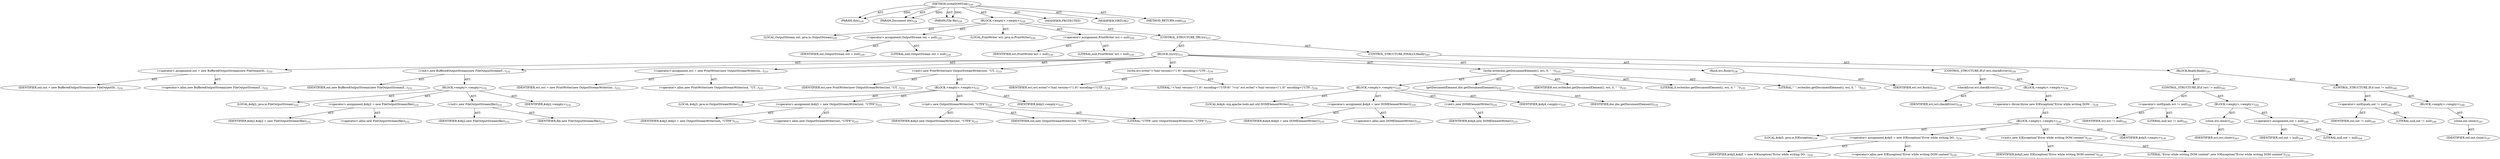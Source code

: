 digraph "writeDOMTree" {  
"111669149703" [label = <(METHOD,writeDOMTree)<SUB>228</SUB>> ]
"115964117003" [label = <(PARAM,this)<SUB>228</SUB>> ]
"115964117004" [label = <(PARAM,Document doc)<SUB>228</SUB>> ]
"115964117005" [label = <(PARAM,File file)<SUB>228</SUB>> ]
"25769803793" [label = <(BLOCK,&lt;empty&gt;,&lt;empty&gt;)<SUB>228</SUB>> ]
"94489280529" [label = <(LOCAL,OutputStream out: java.io.OutputStream)<SUB>229</SUB>> ]
"30064771161" [label = <(&lt;operator&gt;.assignment,OutputStream out = null)<SUB>229</SUB>> ]
"68719476824" [label = <(IDENTIFIER,out,OutputStream out = null)<SUB>229</SUB>> ]
"90194313223" [label = <(LITERAL,null,OutputStream out = null)<SUB>229</SUB>> ]
"94489280530" [label = <(LOCAL,PrintWriter wri: java.io.PrintWriter)<SUB>230</SUB>> ]
"30064771162" [label = <(&lt;operator&gt;.assignment,PrintWriter wri = null)<SUB>230</SUB>> ]
"68719476825" [label = <(IDENTIFIER,wri,PrintWriter wri = null)<SUB>230</SUB>> ]
"90194313224" [label = <(LITERAL,null,PrintWriter wri = null)<SUB>230</SUB>> ]
"47244640264" [label = <(CONTROL_STRUCTURE,TRY,try)<SUB>231</SUB>> ]
"25769803794" [label = <(BLOCK,try,try)<SUB>231</SUB>> ]
"30064771163" [label = <(&lt;operator&gt;.assignment,out = new BufferedOutputStream(new FileOutputSt...)<SUB>232</SUB>> ]
"68719476826" [label = <(IDENTIFIER,out,out = new BufferedOutputStream(new FileOutputSt...)<SUB>232</SUB>> ]
"30064771164" [label = <(&lt;operator&gt;.alloc,new BufferedOutputStream(new FileOutputStream(f...)<SUB>232</SUB>> ]
"30064771165" [label = <(&lt;init&gt;,new BufferedOutputStream(new FileOutputStream(f...)<SUB>232</SUB>> ]
"68719476827" [label = <(IDENTIFIER,out,new BufferedOutputStream(new FileOutputStream(f...)<SUB>232</SUB>> ]
"25769803795" [label = <(BLOCK,&lt;empty&gt;,&lt;empty&gt;)<SUB>232</SUB>> ]
"94489280531" [label = <(LOCAL,$obj2: java.io.FileOutputStream)<SUB>232</SUB>> ]
"30064771166" [label = <(&lt;operator&gt;.assignment,$obj2 = new FileOutputStream(file))<SUB>232</SUB>> ]
"68719476828" [label = <(IDENTIFIER,$obj2,$obj2 = new FileOutputStream(file))<SUB>232</SUB>> ]
"30064771167" [label = <(&lt;operator&gt;.alloc,new FileOutputStream(file))<SUB>232</SUB>> ]
"30064771168" [label = <(&lt;init&gt;,new FileOutputStream(file))<SUB>232</SUB>> ]
"68719476829" [label = <(IDENTIFIER,$obj2,new FileOutputStream(file))<SUB>232</SUB>> ]
"68719476830" [label = <(IDENTIFIER,file,new FileOutputStream(file))<SUB>232</SUB>> ]
"68719476831" [label = <(IDENTIFIER,$obj2,&lt;empty&gt;)<SUB>232</SUB>> ]
"30064771169" [label = <(&lt;operator&gt;.assignment,wri = new PrintWriter(new OutputStreamWriter(ou...)<SUB>233</SUB>> ]
"68719476832" [label = <(IDENTIFIER,wri,wri = new PrintWriter(new OutputStreamWriter(ou...)<SUB>233</SUB>> ]
"30064771170" [label = <(&lt;operator&gt;.alloc,new PrintWriter(new OutputStreamWriter(out, &quot;UT...)<SUB>233</SUB>> ]
"30064771171" [label = <(&lt;init&gt;,new PrintWriter(new OutputStreamWriter(out, &quot;UT...)<SUB>233</SUB>> ]
"68719476833" [label = <(IDENTIFIER,wri,new PrintWriter(new OutputStreamWriter(out, &quot;UT...)<SUB>233</SUB>> ]
"25769803796" [label = <(BLOCK,&lt;empty&gt;,&lt;empty&gt;)<SUB>233</SUB>> ]
"94489280532" [label = <(LOCAL,$obj3: java.io.OutputStreamWriter)<SUB>233</SUB>> ]
"30064771172" [label = <(&lt;operator&gt;.assignment,$obj3 = new OutputStreamWriter(out, &quot;UTF8&quot;))<SUB>233</SUB>> ]
"68719476834" [label = <(IDENTIFIER,$obj3,$obj3 = new OutputStreamWriter(out, &quot;UTF8&quot;))<SUB>233</SUB>> ]
"30064771173" [label = <(&lt;operator&gt;.alloc,new OutputStreamWriter(out, &quot;UTF8&quot;))<SUB>233</SUB>> ]
"30064771174" [label = <(&lt;init&gt;,new OutputStreamWriter(out, &quot;UTF8&quot;))<SUB>233</SUB>> ]
"68719476835" [label = <(IDENTIFIER,$obj3,new OutputStreamWriter(out, &quot;UTF8&quot;))<SUB>233</SUB>> ]
"68719476836" [label = <(IDENTIFIER,out,new OutputStreamWriter(out, &quot;UTF8&quot;))<SUB>233</SUB>> ]
"90194313225" [label = <(LITERAL,&quot;UTF8&quot;,new OutputStreamWriter(out, &quot;UTF8&quot;))<SUB>233</SUB>> ]
"68719476837" [label = <(IDENTIFIER,$obj3,&lt;empty&gt;)<SUB>233</SUB>> ]
"30064771175" [label = <(write,wri.write(&quot;&lt;?xml version=\&quot;1.0\&quot; encoding=\&quot;UTF...)<SUB>234</SUB>> ]
"68719476838" [label = <(IDENTIFIER,wri,wri.write(&quot;&lt;?xml version=\&quot;1.0\&quot; encoding=\&quot;UTF...)<SUB>234</SUB>> ]
"90194313226" [label = <(LITERAL,&quot;&lt;?xml version=\&quot;1.0\&quot; encoding=\&quot;UTF-8\&quot; ?&gt;\n&quot;,wri.write(&quot;&lt;?xml version=\&quot;1.0\&quot; encoding=\&quot;UTF...)<SUB>234</SUB>> ]
"30064771176" [label = <(write,write(doc.getDocumentElement(), wri, 0, &quot;  &quot;))<SUB>235</SUB>> ]
"25769803797" [label = <(BLOCK,&lt;empty&gt;,&lt;empty&gt;)<SUB>235</SUB>> ]
"94489280533" [label = <(LOCAL,$obj4: org.apache.tools.ant.util.DOMElementWriter)<SUB>235</SUB>> ]
"30064771177" [label = <(&lt;operator&gt;.assignment,$obj4 = new DOMElementWriter())<SUB>235</SUB>> ]
"68719476839" [label = <(IDENTIFIER,$obj4,$obj4 = new DOMElementWriter())<SUB>235</SUB>> ]
"30064771178" [label = <(&lt;operator&gt;.alloc,new DOMElementWriter())<SUB>235</SUB>> ]
"30064771179" [label = <(&lt;init&gt;,new DOMElementWriter())<SUB>235</SUB>> ]
"68719476840" [label = <(IDENTIFIER,$obj4,new DOMElementWriter())<SUB>235</SUB>> ]
"68719476841" [label = <(IDENTIFIER,$obj4,&lt;empty&gt;)<SUB>235</SUB>> ]
"30064771180" [label = <(getDocumentElement,doc.getDocumentElement())<SUB>235</SUB>> ]
"68719476842" [label = <(IDENTIFIER,doc,doc.getDocumentElement())<SUB>235</SUB>> ]
"68719476843" [label = <(IDENTIFIER,wri,write(doc.getDocumentElement(), wri, 0, &quot;  &quot;))<SUB>235</SUB>> ]
"90194313227" [label = <(LITERAL,0,write(doc.getDocumentElement(), wri, 0, &quot;  &quot;))<SUB>235</SUB>> ]
"90194313228" [label = <(LITERAL,&quot;  &quot;,write(doc.getDocumentElement(), wri, 0, &quot;  &quot;))<SUB>235</SUB>> ]
"30064771181" [label = <(flush,wri.flush())<SUB>236</SUB>> ]
"68719476844" [label = <(IDENTIFIER,wri,wri.flush())<SUB>236</SUB>> ]
"47244640265" [label = <(CONTROL_STRUCTURE,IF,if (wri.checkError()))<SUB>238</SUB>> ]
"30064771182" [label = <(checkError,wri.checkError())<SUB>238</SUB>> ]
"68719476845" [label = <(IDENTIFIER,wri,wri.checkError())<SUB>238</SUB>> ]
"25769803798" [label = <(BLOCK,&lt;empty&gt;,&lt;empty&gt;)<SUB>238</SUB>> ]
"30064771183" [label = <(&lt;operator&gt;.throw,throw new IOException(&quot;Error while writing DOM ...)<SUB>239</SUB>> ]
"25769803799" [label = <(BLOCK,&lt;empty&gt;,&lt;empty&gt;)<SUB>239</SUB>> ]
"94489280534" [label = <(LOCAL,$obj5: java.io.IOException)<SUB>239</SUB>> ]
"30064771184" [label = <(&lt;operator&gt;.assignment,$obj5 = new IOException(&quot;Error while writing DO...)<SUB>239</SUB>> ]
"68719476846" [label = <(IDENTIFIER,$obj5,$obj5 = new IOException(&quot;Error while writing DO...)<SUB>239</SUB>> ]
"30064771185" [label = <(&lt;operator&gt;.alloc,new IOException(&quot;Error while writing DOM content&quot;))<SUB>239</SUB>> ]
"30064771186" [label = <(&lt;init&gt;,new IOException(&quot;Error while writing DOM content&quot;))<SUB>239</SUB>> ]
"68719476847" [label = <(IDENTIFIER,$obj5,new IOException(&quot;Error while writing DOM content&quot;))<SUB>239</SUB>> ]
"90194313229" [label = <(LITERAL,&quot;Error while writing DOM content&quot;,new IOException(&quot;Error while writing DOM content&quot;))<SUB>239</SUB>> ]
"68719476848" [label = <(IDENTIFIER,$obj5,&lt;empty&gt;)<SUB>239</SUB>> ]
"47244640266" [label = <(CONTROL_STRUCTURE,FINALLY,finally)<SUB>241</SUB>> ]
"25769803800" [label = <(BLOCK,finally,finally)<SUB>241</SUB>> ]
"47244640267" [label = <(CONTROL_STRUCTURE,IF,if (wri != null))<SUB>242</SUB>> ]
"30064771187" [label = <(&lt;operator&gt;.notEquals,wri != null)<SUB>242</SUB>> ]
"68719476849" [label = <(IDENTIFIER,wri,wri != null)<SUB>242</SUB>> ]
"90194313230" [label = <(LITERAL,null,wri != null)<SUB>242</SUB>> ]
"25769803801" [label = <(BLOCK,&lt;empty&gt;,&lt;empty&gt;)<SUB>242</SUB>> ]
"30064771188" [label = <(close,wri.close())<SUB>243</SUB>> ]
"68719476850" [label = <(IDENTIFIER,wri,wri.close())<SUB>243</SUB>> ]
"30064771189" [label = <(&lt;operator&gt;.assignment,out = null)<SUB>244</SUB>> ]
"68719476851" [label = <(IDENTIFIER,out,out = null)<SUB>244</SUB>> ]
"90194313231" [label = <(LITERAL,null,out = null)<SUB>244</SUB>> ]
"47244640268" [label = <(CONTROL_STRUCTURE,IF,if (out != null))<SUB>246</SUB>> ]
"30064771190" [label = <(&lt;operator&gt;.notEquals,out != null)<SUB>246</SUB>> ]
"68719476852" [label = <(IDENTIFIER,out,out != null)<SUB>246</SUB>> ]
"90194313232" [label = <(LITERAL,null,out != null)<SUB>246</SUB>> ]
"25769803802" [label = <(BLOCK,&lt;empty&gt;,&lt;empty&gt;)<SUB>246</SUB>> ]
"30064771191" [label = <(close,out.close())<SUB>247</SUB>> ]
"68719476853" [label = <(IDENTIFIER,out,out.close())<SUB>247</SUB>> ]
"133143986198" [label = <(MODIFIER,PROTECTED)> ]
"133143986199" [label = <(MODIFIER,VIRTUAL)> ]
"128849018887" [label = <(METHOD_RETURN,void)<SUB>228</SUB>> ]
  "111669149703" -> "115964117003"  [ label = "AST: "] 
  "111669149703" -> "115964117004"  [ label = "AST: "] 
  "111669149703" -> "115964117005"  [ label = "AST: "] 
  "111669149703" -> "25769803793"  [ label = "AST: "] 
  "111669149703" -> "133143986198"  [ label = "AST: "] 
  "111669149703" -> "133143986199"  [ label = "AST: "] 
  "111669149703" -> "128849018887"  [ label = "AST: "] 
  "25769803793" -> "94489280529"  [ label = "AST: "] 
  "25769803793" -> "30064771161"  [ label = "AST: "] 
  "25769803793" -> "94489280530"  [ label = "AST: "] 
  "25769803793" -> "30064771162"  [ label = "AST: "] 
  "25769803793" -> "47244640264"  [ label = "AST: "] 
  "30064771161" -> "68719476824"  [ label = "AST: "] 
  "30064771161" -> "90194313223"  [ label = "AST: "] 
  "30064771162" -> "68719476825"  [ label = "AST: "] 
  "30064771162" -> "90194313224"  [ label = "AST: "] 
  "47244640264" -> "25769803794"  [ label = "AST: "] 
  "47244640264" -> "47244640266"  [ label = "AST: "] 
  "25769803794" -> "30064771163"  [ label = "AST: "] 
  "25769803794" -> "30064771165"  [ label = "AST: "] 
  "25769803794" -> "30064771169"  [ label = "AST: "] 
  "25769803794" -> "30064771171"  [ label = "AST: "] 
  "25769803794" -> "30064771175"  [ label = "AST: "] 
  "25769803794" -> "30064771176"  [ label = "AST: "] 
  "25769803794" -> "30064771181"  [ label = "AST: "] 
  "25769803794" -> "47244640265"  [ label = "AST: "] 
  "30064771163" -> "68719476826"  [ label = "AST: "] 
  "30064771163" -> "30064771164"  [ label = "AST: "] 
  "30064771165" -> "68719476827"  [ label = "AST: "] 
  "30064771165" -> "25769803795"  [ label = "AST: "] 
  "25769803795" -> "94489280531"  [ label = "AST: "] 
  "25769803795" -> "30064771166"  [ label = "AST: "] 
  "25769803795" -> "30064771168"  [ label = "AST: "] 
  "25769803795" -> "68719476831"  [ label = "AST: "] 
  "30064771166" -> "68719476828"  [ label = "AST: "] 
  "30064771166" -> "30064771167"  [ label = "AST: "] 
  "30064771168" -> "68719476829"  [ label = "AST: "] 
  "30064771168" -> "68719476830"  [ label = "AST: "] 
  "30064771169" -> "68719476832"  [ label = "AST: "] 
  "30064771169" -> "30064771170"  [ label = "AST: "] 
  "30064771171" -> "68719476833"  [ label = "AST: "] 
  "30064771171" -> "25769803796"  [ label = "AST: "] 
  "25769803796" -> "94489280532"  [ label = "AST: "] 
  "25769803796" -> "30064771172"  [ label = "AST: "] 
  "25769803796" -> "30064771174"  [ label = "AST: "] 
  "25769803796" -> "68719476837"  [ label = "AST: "] 
  "30064771172" -> "68719476834"  [ label = "AST: "] 
  "30064771172" -> "30064771173"  [ label = "AST: "] 
  "30064771174" -> "68719476835"  [ label = "AST: "] 
  "30064771174" -> "68719476836"  [ label = "AST: "] 
  "30064771174" -> "90194313225"  [ label = "AST: "] 
  "30064771175" -> "68719476838"  [ label = "AST: "] 
  "30064771175" -> "90194313226"  [ label = "AST: "] 
  "30064771176" -> "25769803797"  [ label = "AST: "] 
  "30064771176" -> "30064771180"  [ label = "AST: "] 
  "30064771176" -> "68719476843"  [ label = "AST: "] 
  "30064771176" -> "90194313227"  [ label = "AST: "] 
  "30064771176" -> "90194313228"  [ label = "AST: "] 
  "25769803797" -> "94489280533"  [ label = "AST: "] 
  "25769803797" -> "30064771177"  [ label = "AST: "] 
  "25769803797" -> "30064771179"  [ label = "AST: "] 
  "25769803797" -> "68719476841"  [ label = "AST: "] 
  "30064771177" -> "68719476839"  [ label = "AST: "] 
  "30064771177" -> "30064771178"  [ label = "AST: "] 
  "30064771179" -> "68719476840"  [ label = "AST: "] 
  "30064771180" -> "68719476842"  [ label = "AST: "] 
  "30064771181" -> "68719476844"  [ label = "AST: "] 
  "47244640265" -> "30064771182"  [ label = "AST: "] 
  "47244640265" -> "25769803798"  [ label = "AST: "] 
  "30064771182" -> "68719476845"  [ label = "AST: "] 
  "25769803798" -> "30064771183"  [ label = "AST: "] 
  "30064771183" -> "25769803799"  [ label = "AST: "] 
  "25769803799" -> "94489280534"  [ label = "AST: "] 
  "25769803799" -> "30064771184"  [ label = "AST: "] 
  "25769803799" -> "30064771186"  [ label = "AST: "] 
  "25769803799" -> "68719476848"  [ label = "AST: "] 
  "30064771184" -> "68719476846"  [ label = "AST: "] 
  "30064771184" -> "30064771185"  [ label = "AST: "] 
  "30064771186" -> "68719476847"  [ label = "AST: "] 
  "30064771186" -> "90194313229"  [ label = "AST: "] 
  "47244640266" -> "25769803800"  [ label = "AST: "] 
  "25769803800" -> "47244640267"  [ label = "AST: "] 
  "25769803800" -> "47244640268"  [ label = "AST: "] 
  "47244640267" -> "30064771187"  [ label = "AST: "] 
  "47244640267" -> "25769803801"  [ label = "AST: "] 
  "30064771187" -> "68719476849"  [ label = "AST: "] 
  "30064771187" -> "90194313230"  [ label = "AST: "] 
  "25769803801" -> "30064771188"  [ label = "AST: "] 
  "25769803801" -> "30064771189"  [ label = "AST: "] 
  "30064771188" -> "68719476850"  [ label = "AST: "] 
  "30064771189" -> "68719476851"  [ label = "AST: "] 
  "30064771189" -> "90194313231"  [ label = "AST: "] 
  "47244640268" -> "30064771190"  [ label = "AST: "] 
  "47244640268" -> "25769803802"  [ label = "AST: "] 
  "30064771190" -> "68719476852"  [ label = "AST: "] 
  "30064771190" -> "90194313232"  [ label = "AST: "] 
  "25769803802" -> "30064771191"  [ label = "AST: "] 
  "30064771191" -> "68719476853"  [ label = "AST: "] 
  "111669149703" -> "115964117003"  [ label = "DDG: "] 
  "111669149703" -> "115964117004"  [ label = "DDG: "] 
  "111669149703" -> "115964117005"  [ label = "DDG: "] 
}
